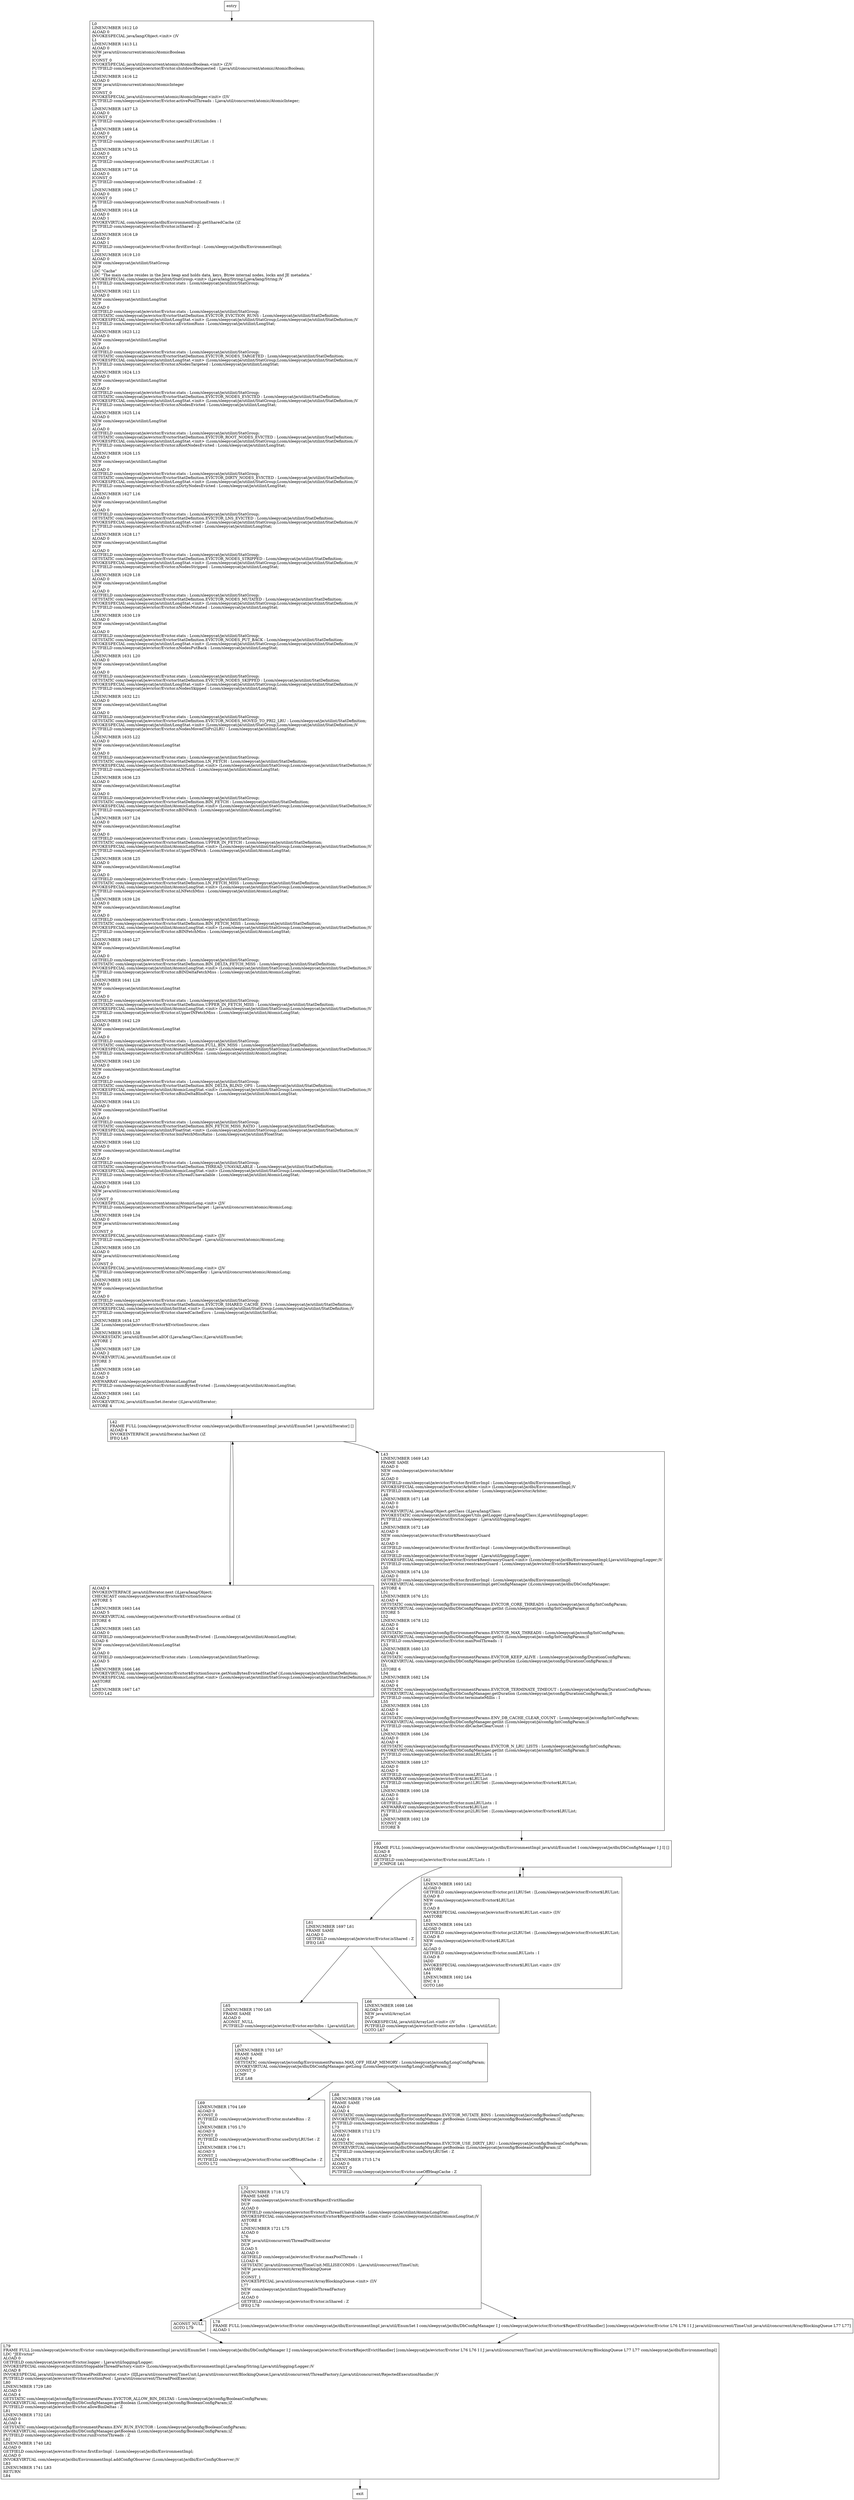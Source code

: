 digraph <init> {
node [shape=record];
1049406057 [label="L67\lLINENUMBER 1703 L67\lFRAME SAME\lALOAD 4\lGETSTATIC com/sleepycat/je/config/EnvironmentParams.MAX_OFF_HEAP_MEMORY : Lcom/sleepycat/je/config/LongConfigParam;\lINVOKEVIRTUAL com/sleepycat/je/dbi/DbConfigManager.getLong (Lcom/sleepycat/je/config/LongConfigParam;)J\lLCONST_0\lLCMP\lIFLE L68\l"];
1099371728 [label="L69\lLINENUMBER 1704 L69\lALOAD 0\lICONST_0\lPUTFIELD com/sleepycat/je/evictor/Evictor.mutateBins : Z\lL70\lLINENUMBER 1705 L70\lALOAD 0\lICONST_0\lPUTFIELD com/sleepycat/je/evictor/Evictor.useDirtyLRUSet : Z\lL71\lLINENUMBER 1706 L71\lALOAD 0\lICONST_1\lPUTFIELD com/sleepycat/je/evictor/Evictor.useOffHeapCache : Z\lGOTO L72\l"];
81118509 [label="L60\lFRAME FULL [com/sleepycat/je/evictor/Evictor com/sleepycat/je/dbi/EnvironmentImpl java/util/EnumSet I com/sleepycat/je/dbi/DbConfigManager I J I] []\lILOAD 8\lALOAD 0\lGETFIELD com/sleepycat/je/evictor/Evictor.numLRULists : I\lIF_ICMPGE L61\l"];
41119545 [label="ACONST_NULL\lGOTO L79\l"];
1420594067 [label="L68\lLINENUMBER 1709 L68\lFRAME SAME\lALOAD 0\lALOAD 4\lGETSTATIC com/sleepycat/je/config/EnvironmentParams.EVICTOR_MUTATE_BINS : Lcom/sleepycat/je/config/BooleanConfigParam;\lINVOKEVIRTUAL com/sleepycat/je/dbi/DbConfigManager.getBoolean (Lcom/sleepycat/je/config/BooleanConfigParam;)Z\lPUTFIELD com/sleepycat/je/evictor/Evictor.mutateBins : Z\lL73\lLINENUMBER 1712 L73\lALOAD 0\lALOAD 4\lGETSTATIC com/sleepycat/je/config/EnvironmentParams.EVICTOR_USE_DIRTY_LRU : Lcom/sleepycat/je/config/BooleanConfigParam;\lINVOKEVIRTUAL com/sleepycat/je/dbi/DbConfigManager.getBoolean (Lcom/sleepycat/je/config/BooleanConfigParam;)Z\lPUTFIELD com/sleepycat/je/evictor/Evictor.useDirtyLRUSet : Z\lL74\lLINENUMBER 1715 L74\lALOAD 0\lICONST_0\lPUTFIELD com/sleepycat/je/evictor/Evictor.useOffHeapCache : Z\l"];
846526810 [label="L65\lLINENUMBER 1700 L65\lFRAME SAME\lALOAD 0\lACONST_NULL\lPUTFIELD com/sleepycat/je/evictor/Evictor.envInfos : Ljava/util/List;\l"];
1328359391 [label="L0\lLINENUMBER 1612 L0\lALOAD 0\lINVOKESPECIAL java/lang/Object.\<init\> ()V\lL1\lLINENUMBER 1413 L1\lALOAD 0\lNEW java/util/concurrent/atomic/AtomicBoolean\lDUP\lICONST_0\lINVOKESPECIAL java/util/concurrent/atomic/AtomicBoolean.\<init\> (Z)V\lPUTFIELD com/sleepycat/je/evictor/Evictor.shutdownRequested : Ljava/util/concurrent/atomic/AtomicBoolean;\lL2\lLINENUMBER 1416 L2\lALOAD 0\lNEW java/util/concurrent/atomic/AtomicInteger\lDUP\lICONST_0\lINVOKESPECIAL java/util/concurrent/atomic/AtomicInteger.\<init\> (I)V\lPUTFIELD com/sleepycat/je/evictor/Evictor.activePoolThreads : Ljava/util/concurrent/atomic/AtomicInteger;\lL3\lLINENUMBER 1437 L3\lALOAD 0\lICONST_0\lPUTFIELD com/sleepycat/je/evictor/Evictor.specialEvictionIndex : I\lL4\lLINENUMBER 1469 L4\lALOAD 0\lICONST_0\lPUTFIELD com/sleepycat/je/evictor/Evictor.nextPri1LRUList : I\lL5\lLINENUMBER 1470 L5\lALOAD 0\lICONST_0\lPUTFIELD com/sleepycat/je/evictor/Evictor.nextPri2LRUList : I\lL6\lLINENUMBER 1477 L6\lALOAD 0\lICONST_0\lPUTFIELD com/sleepycat/je/evictor/Evictor.isEnabled : Z\lL7\lLINENUMBER 1606 L7\lALOAD 0\lICONST_0\lPUTFIELD com/sleepycat/je/evictor/Evictor.numNoEvictionEvents : I\lL8\lLINENUMBER 1614 L8\lALOAD 0\lALOAD 1\lINVOKEVIRTUAL com/sleepycat/je/dbi/EnvironmentImpl.getSharedCache ()Z\lPUTFIELD com/sleepycat/je/evictor/Evictor.isShared : Z\lL9\lLINENUMBER 1616 L9\lALOAD 0\lALOAD 1\lPUTFIELD com/sleepycat/je/evictor/Evictor.firstEnvImpl : Lcom/sleepycat/je/dbi/EnvironmentImpl;\lL10\lLINENUMBER 1619 L10\lALOAD 0\lNEW com/sleepycat/je/utilint/StatGroup\lDUP\lLDC \"Cache\"\lLDC \"The main cache resides in the Java heap and holds data, keys, Btree internal nodes, locks and JE metadata.\"\lINVOKESPECIAL com/sleepycat/je/utilint/StatGroup.\<init\> (Ljava/lang/String;Ljava/lang/String;)V\lPUTFIELD com/sleepycat/je/evictor/Evictor.stats : Lcom/sleepycat/je/utilint/StatGroup;\lL11\lLINENUMBER 1621 L11\lALOAD 0\lNEW com/sleepycat/je/utilint/LongStat\lDUP\lALOAD 0\lGETFIELD com/sleepycat/je/evictor/Evictor.stats : Lcom/sleepycat/je/utilint/StatGroup;\lGETSTATIC com/sleepycat/je/evictor/EvictorStatDefinition.EVICTOR_EVICTION_RUNS : Lcom/sleepycat/je/utilint/StatDefinition;\lINVOKESPECIAL com/sleepycat/je/utilint/LongStat.\<init\> (Lcom/sleepycat/je/utilint/StatGroup;Lcom/sleepycat/je/utilint/StatDefinition;)V\lPUTFIELD com/sleepycat/je/evictor/Evictor.nEvictionRuns : Lcom/sleepycat/je/utilint/LongStat;\lL12\lLINENUMBER 1623 L12\lALOAD 0\lNEW com/sleepycat/je/utilint/LongStat\lDUP\lALOAD 0\lGETFIELD com/sleepycat/je/evictor/Evictor.stats : Lcom/sleepycat/je/utilint/StatGroup;\lGETSTATIC com/sleepycat/je/evictor/EvictorStatDefinition.EVICTOR_NODES_TARGETED : Lcom/sleepycat/je/utilint/StatDefinition;\lINVOKESPECIAL com/sleepycat/je/utilint/LongStat.\<init\> (Lcom/sleepycat/je/utilint/StatGroup;Lcom/sleepycat/je/utilint/StatDefinition;)V\lPUTFIELD com/sleepycat/je/evictor/Evictor.nNodesTargeted : Lcom/sleepycat/je/utilint/LongStat;\lL13\lLINENUMBER 1624 L13\lALOAD 0\lNEW com/sleepycat/je/utilint/LongStat\lDUP\lALOAD 0\lGETFIELD com/sleepycat/je/evictor/Evictor.stats : Lcom/sleepycat/je/utilint/StatGroup;\lGETSTATIC com/sleepycat/je/evictor/EvictorStatDefinition.EVICTOR_NODES_EVICTED : Lcom/sleepycat/je/utilint/StatDefinition;\lINVOKESPECIAL com/sleepycat/je/utilint/LongStat.\<init\> (Lcom/sleepycat/je/utilint/StatGroup;Lcom/sleepycat/je/utilint/StatDefinition;)V\lPUTFIELD com/sleepycat/je/evictor/Evictor.nNodesEvicted : Lcom/sleepycat/je/utilint/LongStat;\lL14\lLINENUMBER 1625 L14\lALOAD 0\lNEW com/sleepycat/je/utilint/LongStat\lDUP\lALOAD 0\lGETFIELD com/sleepycat/je/evictor/Evictor.stats : Lcom/sleepycat/je/utilint/StatGroup;\lGETSTATIC com/sleepycat/je/evictor/EvictorStatDefinition.EVICTOR_ROOT_NODES_EVICTED : Lcom/sleepycat/je/utilint/StatDefinition;\lINVOKESPECIAL com/sleepycat/je/utilint/LongStat.\<init\> (Lcom/sleepycat/je/utilint/StatGroup;Lcom/sleepycat/je/utilint/StatDefinition;)V\lPUTFIELD com/sleepycat/je/evictor/Evictor.nRootNodesEvicted : Lcom/sleepycat/je/utilint/LongStat;\lL15\lLINENUMBER 1626 L15\lALOAD 0\lNEW com/sleepycat/je/utilint/LongStat\lDUP\lALOAD 0\lGETFIELD com/sleepycat/je/evictor/Evictor.stats : Lcom/sleepycat/je/utilint/StatGroup;\lGETSTATIC com/sleepycat/je/evictor/EvictorStatDefinition.EVICTOR_DIRTY_NODES_EVICTED : Lcom/sleepycat/je/utilint/StatDefinition;\lINVOKESPECIAL com/sleepycat/je/utilint/LongStat.\<init\> (Lcom/sleepycat/je/utilint/StatGroup;Lcom/sleepycat/je/utilint/StatDefinition;)V\lPUTFIELD com/sleepycat/je/evictor/Evictor.nDirtyNodesEvicted : Lcom/sleepycat/je/utilint/LongStat;\lL16\lLINENUMBER 1627 L16\lALOAD 0\lNEW com/sleepycat/je/utilint/LongStat\lDUP\lALOAD 0\lGETFIELD com/sleepycat/je/evictor/Evictor.stats : Lcom/sleepycat/je/utilint/StatGroup;\lGETSTATIC com/sleepycat/je/evictor/EvictorStatDefinition.EVICTOR_LNS_EVICTED : Lcom/sleepycat/je/utilint/StatDefinition;\lINVOKESPECIAL com/sleepycat/je/utilint/LongStat.\<init\> (Lcom/sleepycat/je/utilint/StatGroup;Lcom/sleepycat/je/utilint/StatDefinition;)V\lPUTFIELD com/sleepycat/je/evictor/Evictor.nLNsEvicted : Lcom/sleepycat/je/utilint/LongStat;\lL17\lLINENUMBER 1628 L17\lALOAD 0\lNEW com/sleepycat/je/utilint/LongStat\lDUP\lALOAD 0\lGETFIELD com/sleepycat/je/evictor/Evictor.stats : Lcom/sleepycat/je/utilint/StatGroup;\lGETSTATIC com/sleepycat/je/evictor/EvictorStatDefinition.EVICTOR_NODES_STRIPPED : Lcom/sleepycat/je/utilint/StatDefinition;\lINVOKESPECIAL com/sleepycat/je/utilint/LongStat.\<init\> (Lcom/sleepycat/je/utilint/StatGroup;Lcom/sleepycat/je/utilint/StatDefinition;)V\lPUTFIELD com/sleepycat/je/evictor/Evictor.nNodesStripped : Lcom/sleepycat/je/utilint/LongStat;\lL18\lLINENUMBER 1629 L18\lALOAD 0\lNEW com/sleepycat/je/utilint/LongStat\lDUP\lALOAD 0\lGETFIELD com/sleepycat/je/evictor/Evictor.stats : Lcom/sleepycat/je/utilint/StatGroup;\lGETSTATIC com/sleepycat/je/evictor/EvictorStatDefinition.EVICTOR_NODES_MUTATED : Lcom/sleepycat/je/utilint/StatDefinition;\lINVOKESPECIAL com/sleepycat/je/utilint/LongStat.\<init\> (Lcom/sleepycat/je/utilint/StatGroup;Lcom/sleepycat/je/utilint/StatDefinition;)V\lPUTFIELD com/sleepycat/je/evictor/Evictor.nNodesMutated : Lcom/sleepycat/je/utilint/LongStat;\lL19\lLINENUMBER 1630 L19\lALOAD 0\lNEW com/sleepycat/je/utilint/LongStat\lDUP\lALOAD 0\lGETFIELD com/sleepycat/je/evictor/Evictor.stats : Lcom/sleepycat/je/utilint/StatGroup;\lGETSTATIC com/sleepycat/je/evictor/EvictorStatDefinition.EVICTOR_NODES_PUT_BACK : Lcom/sleepycat/je/utilint/StatDefinition;\lINVOKESPECIAL com/sleepycat/je/utilint/LongStat.\<init\> (Lcom/sleepycat/je/utilint/StatGroup;Lcom/sleepycat/je/utilint/StatDefinition;)V\lPUTFIELD com/sleepycat/je/evictor/Evictor.nNodesPutBack : Lcom/sleepycat/je/utilint/LongStat;\lL20\lLINENUMBER 1631 L20\lALOAD 0\lNEW com/sleepycat/je/utilint/LongStat\lDUP\lALOAD 0\lGETFIELD com/sleepycat/je/evictor/Evictor.stats : Lcom/sleepycat/je/utilint/StatGroup;\lGETSTATIC com/sleepycat/je/evictor/EvictorStatDefinition.EVICTOR_NODES_SKIPPED : Lcom/sleepycat/je/utilint/StatDefinition;\lINVOKESPECIAL com/sleepycat/je/utilint/LongStat.\<init\> (Lcom/sleepycat/je/utilint/StatGroup;Lcom/sleepycat/je/utilint/StatDefinition;)V\lPUTFIELD com/sleepycat/je/evictor/Evictor.nNodesSkipped : Lcom/sleepycat/je/utilint/LongStat;\lL21\lLINENUMBER 1632 L21\lALOAD 0\lNEW com/sleepycat/je/utilint/LongStat\lDUP\lALOAD 0\lGETFIELD com/sleepycat/je/evictor/Evictor.stats : Lcom/sleepycat/je/utilint/StatGroup;\lGETSTATIC com/sleepycat/je/evictor/EvictorStatDefinition.EVICTOR_NODES_MOVED_TO_PRI2_LRU : Lcom/sleepycat/je/utilint/StatDefinition;\lINVOKESPECIAL com/sleepycat/je/utilint/LongStat.\<init\> (Lcom/sleepycat/je/utilint/StatGroup;Lcom/sleepycat/je/utilint/StatDefinition;)V\lPUTFIELD com/sleepycat/je/evictor/Evictor.nNodesMovedToPri2LRU : Lcom/sleepycat/je/utilint/LongStat;\lL22\lLINENUMBER 1635 L22\lALOAD 0\lNEW com/sleepycat/je/utilint/AtomicLongStat\lDUP\lALOAD 0\lGETFIELD com/sleepycat/je/evictor/Evictor.stats : Lcom/sleepycat/je/utilint/StatGroup;\lGETSTATIC com/sleepycat/je/evictor/EvictorStatDefinition.LN_FETCH : Lcom/sleepycat/je/utilint/StatDefinition;\lINVOKESPECIAL com/sleepycat/je/utilint/AtomicLongStat.\<init\> (Lcom/sleepycat/je/utilint/StatGroup;Lcom/sleepycat/je/utilint/StatDefinition;)V\lPUTFIELD com/sleepycat/je/evictor/Evictor.nLNFetch : Lcom/sleepycat/je/utilint/AtomicLongStat;\lL23\lLINENUMBER 1636 L23\lALOAD 0\lNEW com/sleepycat/je/utilint/AtomicLongStat\lDUP\lALOAD 0\lGETFIELD com/sleepycat/je/evictor/Evictor.stats : Lcom/sleepycat/je/utilint/StatGroup;\lGETSTATIC com/sleepycat/je/evictor/EvictorStatDefinition.BIN_FETCH : Lcom/sleepycat/je/utilint/StatDefinition;\lINVOKESPECIAL com/sleepycat/je/utilint/AtomicLongStat.\<init\> (Lcom/sleepycat/je/utilint/StatGroup;Lcom/sleepycat/je/utilint/StatDefinition;)V\lPUTFIELD com/sleepycat/je/evictor/Evictor.nBINFetch : Lcom/sleepycat/je/utilint/AtomicLongStat;\lL24\lLINENUMBER 1637 L24\lALOAD 0\lNEW com/sleepycat/je/utilint/AtomicLongStat\lDUP\lALOAD 0\lGETFIELD com/sleepycat/je/evictor/Evictor.stats : Lcom/sleepycat/je/utilint/StatGroup;\lGETSTATIC com/sleepycat/je/evictor/EvictorStatDefinition.UPPER_IN_FETCH : Lcom/sleepycat/je/utilint/StatDefinition;\lINVOKESPECIAL com/sleepycat/je/utilint/AtomicLongStat.\<init\> (Lcom/sleepycat/je/utilint/StatGroup;Lcom/sleepycat/je/utilint/StatDefinition;)V\lPUTFIELD com/sleepycat/je/evictor/Evictor.nUpperINFetch : Lcom/sleepycat/je/utilint/AtomicLongStat;\lL25\lLINENUMBER 1638 L25\lALOAD 0\lNEW com/sleepycat/je/utilint/AtomicLongStat\lDUP\lALOAD 0\lGETFIELD com/sleepycat/je/evictor/Evictor.stats : Lcom/sleepycat/je/utilint/StatGroup;\lGETSTATIC com/sleepycat/je/evictor/EvictorStatDefinition.LN_FETCH_MISS : Lcom/sleepycat/je/utilint/StatDefinition;\lINVOKESPECIAL com/sleepycat/je/utilint/AtomicLongStat.\<init\> (Lcom/sleepycat/je/utilint/StatGroup;Lcom/sleepycat/je/utilint/StatDefinition;)V\lPUTFIELD com/sleepycat/je/evictor/Evictor.nLNFetchMiss : Lcom/sleepycat/je/utilint/AtomicLongStat;\lL26\lLINENUMBER 1639 L26\lALOAD 0\lNEW com/sleepycat/je/utilint/AtomicLongStat\lDUP\lALOAD 0\lGETFIELD com/sleepycat/je/evictor/Evictor.stats : Lcom/sleepycat/je/utilint/StatGroup;\lGETSTATIC com/sleepycat/je/evictor/EvictorStatDefinition.BIN_FETCH_MISS : Lcom/sleepycat/je/utilint/StatDefinition;\lINVOKESPECIAL com/sleepycat/je/utilint/AtomicLongStat.\<init\> (Lcom/sleepycat/je/utilint/StatGroup;Lcom/sleepycat/je/utilint/StatDefinition;)V\lPUTFIELD com/sleepycat/je/evictor/Evictor.nBINFetchMiss : Lcom/sleepycat/je/utilint/AtomicLongStat;\lL27\lLINENUMBER 1640 L27\lALOAD 0\lNEW com/sleepycat/je/utilint/AtomicLongStat\lDUP\lALOAD 0\lGETFIELD com/sleepycat/je/evictor/Evictor.stats : Lcom/sleepycat/je/utilint/StatGroup;\lGETSTATIC com/sleepycat/je/evictor/EvictorStatDefinition.BIN_DELTA_FETCH_MISS : Lcom/sleepycat/je/utilint/StatDefinition;\lINVOKESPECIAL com/sleepycat/je/utilint/AtomicLongStat.\<init\> (Lcom/sleepycat/je/utilint/StatGroup;Lcom/sleepycat/je/utilint/StatDefinition;)V\lPUTFIELD com/sleepycat/je/evictor/Evictor.nBINDeltaFetchMiss : Lcom/sleepycat/je/utilint/AtomicLongStat;\lL28\lLINENUMBER 1641 L28\lALOAD 0\lNEW com/sleepycat/je/utilint/AtomicLongStat\lDUP\lALOAD 0\lGETFIELD com/sleepycat/je/evictor/Evictor.stats : Lcom/sleepycat/je/utilint/StatGroup;\lGETSTATIC com/sleepycat/je/evictor/EvictorStatDefinition.UPPER_IN_FETCH_MISS : Lcom/sleepycat/je/utilint/StatDefinition;\lINVOKESPECIAL com/sleepycat/je/utilint/AtomicLongStat.\<init\> (Lcom/sleepycat/je/utilint/StatGroup;Lcom/sleepycat/je/utilint/StatDefinition;)V\lPUTFIELD com/sleepycat/je/evictor/Evictor.nUpperINFetchMiss : Lcom/sleepycat/je/utilint/AtomicLongStat;\lL29\lLINENUMBER 1642 L29\lALOAD 0\lNEW com/sleepycat/je/utilint/AtomicLongStat\lDUP\lALOAD 0\lGETFIELD com/sleepycat/je/evictor/Evictor.stats : Lcom/sleepycat/je/utilint/StatGroup;\lGETSTATIC com/sleepycat/je/evictor/EvictorStatDefinition.FULL_BIN_MISS : Lcom/sleepycat/je/utilint/StatDefinition;\lINVOKESPECIAL com/sleepycat/je/utilint/AtomicLongStat.\<init\> (Lcom/sleepycat/je/utilint/StatGroup;Lcom/sleepycat/je/utilint/StatDefinition;)V\lPUTFIELD com/sleepycat/je/evictor/Evictor.nFullBINMiss : Lcom/sleepycat/je/utilint/AtomicLongStat;\lL30\lLINENUMBER 1643 L30\lALOAD 0\lNEW com/sleepycat/je/utilint/AtomicLongStat\lDUP\lALOAD 0\lGETFIELD com/sleepycat/je/evictor/Evictor.stats : Lcom/sleepycat/je/utilint/StatGroup;\lGETSTATIC com/sleepycat/je/evictor/EvictorStatDefinition.BIN_DELTA_BLIND_OPS : Lcom/sleepycat/je/utilint/StatDefinition;\lINVOKESPECIAL com/sleepycat/je/utilint/AtomicLongStat.\<init\> (Lcom/sleepycat/je/utilint/StatGroup;Lcom/sleepycat/je/utilint/StatDefinition;)V\lPUTFIELD com/sleepycat/je/evictor/Evictor.nBinDeltaBlindOps : Lcom/sleepycat/je/utilint/AtomicLongStat;\lL31\lLINENUMBER 1644 L31\lALOAD 0\lNEW com/sleepycat/je/utilint/FloatStat\lDUP\lALOAD 0\lGETFIELD com/sleepycat/je/evictor/Evictor.stats : Lcom/sleepycat/je/utilint/StatGroup;\lGETSTATIC com/sleepycat/je/evictor/EvictorStatDefinition.BIN_FETCH_MISS_RATIO : Lcom/sleepycat/je/utilint/StatDefinition;\lINVOKESPECIAL com/sleepycat/je/utilint/FloatStat.\<init\> (Lcom/sleepycat/je/utilint/StatGroup;Lcom/sleepycat/je/utilint/StatDefinition;)V\lPUTFIELD com/sleepycat/je/evictor/Evictor.binFetchMissRatio : Lcom/sleepycat/je/utilint/FloatStat;\lL32\lLINENUMBER 1646 L32\lALOAD 0\lNEW com/sleepycat/je/utilint/AtomicLongStat\lDUP\lALOAD 0\lGETFIELD com/sleepycat/je/evictor/Evictor.stats : Lcom/sleepycat/je/utilint/StatGroup;\lGETSTATIC com/sleepycat/je/evictor/EvictorStatDefinition.THREAD_UNAVAILABLE : Lcom/sleepycat/je/utilint/StatDefinition;\lINVOKESPECIAL com/sleepycat/je/utilint/AtomicLongStat.\<init\> (Lcom/sleepycat/je/utilint/StatGroup;Lcom/sleepycat/je/utilint/StatDefinition;)V\lPUTFIELD com/sleepycat/je/evictor/Evictor.nThreadUnavailable : Lcom/sleepycat/je/utilint/AtomicLongStat;\lL33\lLINENUMBER 1648 L33\lALOAD 0\lNEW java/util/concurrent/atomic/AtomicLong\lDUP\lLCONST_0\lINVOKESPECIAL java/util/concurrent/atomic/AtomicLong.\<init\> (J)V\lPUTFIELD com/sleepycat/je/evictor/Evictor.nINSparseTarget : Ljava/util/concurrent/atomic/AtomicLong;\lL34\lLINENUMBER 1649 L34\lALOAD 0\lNEW java/util/concurrent/atomic/AtomicLong\lDUP\lLCONST_0\lINVOKESPECIAL java/util/concurrent/atomic/AtomicLong.\<init\> (J)V\lPUTFIELD com/sleepycat/je/evictor/Evictor.nINNoTarget : Ljava/util/concurrent/atomic/AtomicLong;\lL35\lLINENUMBER 1650 L35\lALOAD 0\lNEW java/util/concurrent/atomic/AtomicLong\lDUP\lLCONST_0\lINVOKESPECIAL java/util/concurrent/atomic/AtomicLong.\<init\> (J)V\lPUTFIELD com/sleepycat/je/evictor/Evictor.nINCompactKey : Ljava/util/concurrent/atomic/AtomicLong;\lL36\lLINENUMBER 1652 L36\lALOAD 0\lNEW com/sleepycat/je/utilint/IntStat\lDUP\lALOAD 0\lGETFIELD com/sleepycat/je/evictor/Evictor.stats : Lcom/sleepycat/je/utilint/StatGroup;\lGETSTATIC com/sleepycat/je/evictor/EvictorStatDefinition.EVICTOR_SHARED_CACHE_ENVS : Lcom/sleepycat/je/utilint/StatDefinition;\lINVOKESPECIAL com/sleepycat/je/utilint/IntStat.\<init\> (Lcom/sleepycat/je/utilint/StatGroup;Lcom/sleepycat/je/utilint/StatDefinition;)V\lPUTFIELD com/sleepycat/je/evictor/Evictor.sharedCacheEnvs : Lcom/sleepycat/je/utilint/IntStat;\lL37\lLINENUMBER 1654 L37\lLDC Lcom/sleepycat/je/evictor/Evictor$EvictionSource;.class\lL38\lLINENUMBER 1655 L38\lINVOKESTATIC java/util/EnumSet.allOf (Ljava/lang/Class;)Ljava/util/EnumSet;\lASTORE 2\lL39\lLINENUMBER 1657 L39\lALOAD 2\lINVOKEVIRTUAL java/util/EnumSet.size ()I\lISTORE 3\lL40\lLINENUMBER 1659 L40\lALOAD 0\lILOAD 3\lANEWARRAY com/sleepycat/je/utilint/AtomicLongStat\lPUTFIELD com/sleepycat/je/evictor/Evictor.numBytesEvicted : [Lcom/sleepycat/je/utilint/AtomicLongStat;\lL41\lLINENUMBER 1661 L41\lALOAD 2\lINVOKEVIRTUAL java/util/EnumSet.iterator ()Ljava/util/Iterator;\lASTORE 4\l"];
1500989852 [label="L72\lLINENUMBER 1718 L72\lFRAME SAME\lNEW com/sleepycat/je/evictor/Evictor$RejectEvictHandler\lDUP\lALOAD 0\lGETFIELD com/sleepycat/je/evictor/Evictor.nThreadUnavailable : Lcom/sleepycat/je/utilint/AtomicLongStat;\lINVOKESPECIAL com/sleepycat/je/evictor/Evictor$RejectEvictHandler.\<init\> (Lcom/sleepycat/je/utilint/AtomicLongStat;)V\lASTORE 8\lL75\lLINENUMBER 1721 L75\lALOAD 0\lL76\lNEW java/util/concurrent/ThreadPoolExecutor\lDUP\lILOAD 5\lALOAD 0\lGETFIELD com/sleepycat/je/evictor/Evictor.maxPoolThreads : I\lLLOAD 6\lGETSTATIC java/util/concurrent/TimeUnit.MILLISECONDS : Ljava/util/concurrent/TimeUnit;\lNEW java/util/concurrent/ArrayBlockingQueue\lDUP\lICONST_1\lINVOKESPECIAL java/util/concurrent/ArrayBlockingQueue.\<init\> (I)V\lL77\lNEW com/sleepycat/je/utilint/StoppableThreadFactory\lDUP\lALOAD 0\lGETFIELD com/sleepycat/je/evictor/Evictor.isShared : Z\lIFEQ L78\l"];
413314708 [label="L66\lLINENUMBER 1698 L66\lALOAD 0\lNEW java/util/ArrayList\lDUP\lINVOKESPECIAL java/util/ArrayList.\<init\> ()V\lPUTFIELD com/sleepycat/je/evictor/Evictor.envInfos : Ljava/util/List;\lGOTO L67\l"];
2066471475 [label="L78\lFRAME FULL [com/sleepycat/je/evictor/Evictor com/sleepycat/je/dbi/EnvironmentImpl java/util/EnumSet I com/sleepycat/je/dbi/DbConfigManager I J com/sleepycat/je/evictor/Evictor$RejectEvictHandler] [com/sleepycat/je/evictor/Evictor L76 L76 I I J java/util/concurrent/TimeUnit java/util/concurrent/ArrayBlockingQueue L77 L77]\lALOAD 1\l"];
997441382 [label="L61\lLINENUMBER 1697 L61\lFRAME SAME\lALOAD 0\lGETFIELD com/sleepycat/je/evictor/Evictor.isShared : Z\lIFEQ L65\l"];
576720225 [label="L43\lLINENUMBER 1669 L43\lFRAME SAME\lALOAD 0\lNEW com/sleepycat/je/evictor/Arbiter\lDUP\lALOAD 0\lGETFIELD com/sleepycat/je/evictor/Evictor.firstEnvImpl : Lcom/sleepycat/je/dbi/EnvironmentImpl;\lINVOKESPECIAL com/sleepycat/je/evictor/Arbiter.\<init\> (Lcom/sleepycat/je/dbi/EnvironmentImpl;)V\lPUTFIELD com/sleepycat/je/evictor/Evictor.arbiter : Lcom/sleepycat/je/evictor/Arbiter;\lL48\lLINENUMBER 1671 L48\lALOAD 0\lALOAD 0\lINVOKEVIRTUAL java/lang/Object.getClass ()Ljava/lang/Class;\lINVOKESTATIC com/sleepycat/je/utilint/LoggerUtils.getLogger (Ljava/lang/Class;)Ljava/util/logging/Logger;\lPUTFIELD com/sleepycat/je/evictor/Evictor.logger : Ljava/util/logging/Logger;\lL49\lLINENUMBER 1672 L49\lALOAD 0\lNEW com/sleepycat/je/evictor/Evictor$ReentrancyGuard\lDUP\lALOAD 0\lGETFIELD com/sleepycat/je/evictor/Evictor.firstEnvImpl : Lcom/sleepycat/je/dbi/EnvironmentImpl;\lALOAD 0\lGETFIELD com/sleepycat/je/evictor/Evictor.logger : Ljava/util/logging/Logger;\lINVOKESPECIAL com/sleepycat/je/evictor/Evictor$ReentrancyGuard.\<init\> (Lcom/sleepycat/je/dbi/EnvironmentImpl;Ljava/util/logging/Logger;)V\lPUTFIELD com/sleepycat/je/evictor/Evictor.reentrancyGuard : Lcom/sleepycat/je/evictor/Evictor$ReentrancyGuard;\lL50\lLINENUMBER 1674 L50\lALOAD 0\lGETFIELD com/sleepycat/je/evictor/Evictor.firstEnvImpl : Lcom/sleepycat/je/dbi/EnvironmentImpl;\lINVOKEVIRTUAL com/sleepycat/je/dbi/EnvironmentImpl.getConfigManager ()Lcom/sleepycat/je/dbi/DbConfigManager;\lASTORE 4\lL51\lLINENUMBER 1676 L51\lALOAD 4\lGETSTATIC com/sleepycat/je/config/EnvironmentParams.EVICTOR_CORE_THREADS : Lcom/sleepycat/je/config/IntConfigParam;\lINVOKEVIRTUAL com/sleepycat/je/dbi/DbConfigManager.getInt (Lcom/sleepycat/je/config/IntConfigParam;)I\lISTORE 5\lL52\lLINENUMBER 1678 L52\lALOAD 0\lALOAD 4\lGETSTATIC com/sleepycat/je/config/EnvironmentParams.EVICTOR_MAX_THREADS : Lcom/sleepycat/je/config/IntConfigParam;\lINVOKEVIRTUAL com/sleepycat/je/dbi/DbConfigManager.getInt (Lcom/sleepycat/je/config/IntConfigParam;)I\lPUTFIELD com/sleepycat/je/evictor/Evictor.maxPoolThreads : I\lL53\lLINENUMBER 1680 L53\lALOAD 4\lGETSTATIC com/sleepycat/je/config/EnvironmentParams.EVICTOR_KEEP_ALIVE : Lcom/sleepycat/je/config/DurationConfigParam;\lINVOKEVIRTUAL com/sleepycat/je/dbi/DbConfigManager.getDuration (Lcom/sleepycat/je/config/DurationConfigParam;)I\lI2L\lLSTORE 6\lL54\lLINENUMBER 1682 L54\lALOAD 0\lALOAD 4\lGETSTATIC com/sleepycat/je/config/EnvironmentParams.EVICTOR_TERMINATE_TIMEOUT : Lcom/sleepycat/je/config/DurationConfigParam;\lINVOKEVIRTUAL com/sleepycat/je/dbi/DbConfigManager.getDuration (Lcom/sleepycat/je/config/DurationConfigParam;)I\lPUTFIELD com/sleepycat/je/evictor/Evictor.terminateMillis : I\lL55\lLINENUMBER 1684 L55\lALOAD 0\lALOAD 4\lGETSTATIC com/sleepycat/je/config/EnvironmentParams.ENV_DB_CACHE_CLEAR_COUNT : Lcom/sleepycat/je/config/IntConfigParam;\lINVOKEVIRTUAL com/sleepycat/je/dbi/DbConfigManager.getInt (Lcom/sleepycat/je/config/IntConfigParam;)I\lPUTFIELD com/sleepycat/je/evictor/Evictor.dbCacheClearCount : I\lL56\lLINENUMBER 1686 L56\lALOAD 0\lALOAD 4\lGETSTATIC com/sleepycat/je/config/EnvironmentParams.EVICTOR_N_LRU_LISTS : Lcom/sleepycat/je/config/IntConfigParam;\lINVOKEVIRTUAL com/sleepycat/je/dbi/DbConfigManager.getInt (Lcom/sleepycat/je/config/IntConfigParam;)I\lPUTFIELD com/sleepycat/je/evictor/Evictor.numLRULists : I\lL57\lLINENUMBER 1689 L57\lALOAD 0\lALOAD 0\lGETFIELD com/sleepycat/je/evictor/Evictor.numLRULists : I\lANEWARRAY com/sleepycat/je/evictor/Evictor$LRUList\lPUTFIELD com/sleepycat/je/evictor/Evictor.pri1LRUSet : [Lcom/sleepycat/je/evictor/Evictor$LRUList;\lL58\lLINENUMBER 1690 L58\lALOAD 0\lALOAD 0\lGETFIELD com/sleepycat/je/evictor/Evictor.numLRULists : I\lANEWARRAY com/sleepycat/je/evictor/Evictor$LRUList\lPUTFIELD com/sleepycat/je/evictor/Evictor.pri2LRUSet : [Lcom/sleepycat/je/evictor/Evictor$LRUList;\lL59\lLINENUMBER 1692 L59\lICONST_0\lISTORE 8\l"];
470212725 [label="ALOAD 4\lINVOKEINTERFACE java/util/Iterator.next ()Ljava/lang/Object;\lCHECKCAST com/sleepycat/je/evictor/Evictor$EvictionSource\lASTORE 5\lL44\lLINENUMBER 1663 L44\lALOAD 5\lINVOKEVIRTUAL com/sleepycat/je/evictor/Evictor$EvictionSource.ordinal ()I\lISTORE 6\lL45\lLINENUMBER 1665 L45\lALOAD 0\lGETFIELD com/sleepycat/je/evictor/Evictor.numBytesEvicted : [Lcom/sleepycat/je/utilint/AtomicLongStat;\lILOAD 6\lNEW com/sleepycat/je/utilint/AtomicLongStat\lDUP\lALOAD 0\lGETFIELD com/sleepycat/je/evictor/Evictor.stats : Lcom/sleepycat/je/utilint/StatGroup;\lALOAD 5\lL46\lLINENUMBER 1666 L46\lINVOKEVIRTUAL com/sleepycat/je/evictor/Evictor$EvictionSource.getNumBytesEvictedStatDef ()Lcom/sleepycat/je/utilint/StatDefinition;\lINVOKESPECIAL com/sleepycat/je/utilint/AtomicLongStat.\<init\> (Lcom/sleepycat/je/utilint/StatGroup;Lcom/sleepycat/je/utilint/StatDefinition;)V\lAASTORE\lL47\lLINENUMBER 1667 L47\lGOTO L42\l"];
1265317590 [label="L79\lFRAME FULL [com/sleepycat/je/evictor/Evictor com/sleepycat/je/dbi/EnvironmentImpl java/util/EnumSet I com/sleepycat/je/dbi/DbConfigManager I J com/sleepycat/je/evictor/Evictor$RejectEvictHandler] [com/sleepycat/je/evictor/Evictor L76 L76 I I J java/util/concurrent/TimeUnit java/util/concurrent/ArrayBlockingQueue L77 L77 com/sleepycat/je/dbi/EnvironmentImpl]\lLDC \"JEEvictor\"\lALOAD 0\lGETFIELD com/sleepycat/je/evictor/Evictor.logger : Ljava/util/logging/Logger;\lINVOKESPECIAL com/sleepycat/je/utilint/StoppableThreadFactory.\<init\> (Lcom/sleepycat/je/dbi/EnvironmentImpl;Ljava/lang/String;Ljava/util/logging/Logger;)V\lALOAD 8\lINVOKESPECIAL java/util/concurrent/ThreadPoolExecutor.\<init\> (IIJLjava/util/concurrent/TimeUnit;Ljava/util/concurrent/BlockingQueue;Ljava/util/concurrent/ThreadFactory;Ljava/util/concurrent/RejectedExecutionHandler;)V\lPUTFIELD com/sleepycat/je/evictor/Evictor.evictionPool : Ljava/util/concurrent/ThreadPoolExecutor;\lL80\lLINENUMBER 1729 L80\lALOAD 0\lALOAD 4\lGETSTATIC com/sleepycat/je/config/EnvironmentParams.EVICTOR_ALLOW_BIN_DELTAS : Lcom/sleepycat/je/config/BooleanConfigParam;\lINVOKEVIRTUAL com/sleepycat/je/dbi/DbConfigManager.getBoolean (Lcom/sleepycat/je/config/BooleanConfigParam;)Z\lPUTFIELD com/sleepycat/je/evictor/Evictor.allowBinDeltas : Z\lL81\lLINENUMBER 1732 L81\lALOAD 0\lALOAD 4\lGETSTATIC com/sleepycat/je/config/EnvironmentParams.ENV_RUN_EVICTOR : Lcom/sleepycat/je/config/BooleanConfigParam;\lINVOKEVIRTUAL com/sleepycat/je/dbi/DbConfigManager.getBoolean (Lcom/sleepycat/je/config/BooleanConfigParam;)Z\lPUTFIELD com/sleepycat/je/evictor/Evictor.runEvictorThreads : Z\lL82\lLINENUMBER 1740 L82\lALOAD 0\lGETFIELD com/sleepycat/je/evictor/Evictor.firstEnvImpl : Lcom/sleepycat/je/dbi/EnvironmentImpl;\lALOAD 0\lINVOKEVIRTUAL com/sleepycat/je/dbi/EnvironmentImpl.addConfigObserver (Lcom/sleepycat/je/dbi/EnvConfigObserver;)V\lL83\lLINENUMBER 1741 L83\lRETURN\lL84\l"];
274593077 [label="L62\lLINENUMBER 1693 L62\lALOAD 0\lGETFIELD com/sleepycat/je/evictor/Evictor.pri1LRUSet : [Lcom/sleepycat/je/evictor/Evictor$LRUList;\lILOAD 8\lNEW com/sleepycat/je/evictor/Evictor$LRUList\lDUP\lILOAD 8\lINVOKESPECIAL com/sleepycat/je/evictor/Evictor$LRUList.\<init\> (I)V\lAASTORE\lL63\lLINENUMBER 1694 L63\lALOAD 0\lGETFIELD com/sleepycat/je/evictor/Evictor.pri2LRUSet : [Lcom/sleepycat/je/evictor/Evictor$LRUList;\lILOAD 8\lNEW com/sleepycat/je/evictor/Evictor$LRUList\lDUP\lALOAD 0\lGETFIELD com/sleepycat/je/evictor/Evictor.numLRULists : I\lILOAD 8\lIADD\lINVOKESPECIAL com/sleepycat/je/evictor/Evictor$LRUList.\<init\> (I)V\lAASTORE\lL64\lLINENUMBER 1692 L64\lIINC 8 1\lGOTO L60\l"];
470049698 [label="L42\lFRAME FULL [com/sleepycat/je/evictor/Evictor com/sleepycat/je/dbi/EnvironmentImpl java/util/EnumSet I java/util/Iterator] []\lALOAD 4\lINVOKEINTERFACE java/util/Iterator.hasNext ()Z\lIFEQ L43\l"];
entry;
exit;
1049406057 -> 1099371728
1049406057 -> 1420594067
1099371728 -> 1500989852
81118509 -> 997441382
81118509 -> 274593077
41119545 -> 1265317590
1420594067 -> 1500989852
846526810 -> 1049406057
1328359391 -> 470049698
1500989852 -> 41119545
1500989852 -> 2066471475
413314708 -> 1049406057
entry -> 1328359391
2066471475 -> 1265317590
997441382 -> 846526810
997441382 -> 413314708
576720225 -> 81118509
470212725 -> 470049698
1265317590 -> exit
274593077 -> 81118509
470049698 -> 576720225
470049698 -> 470212725
}
